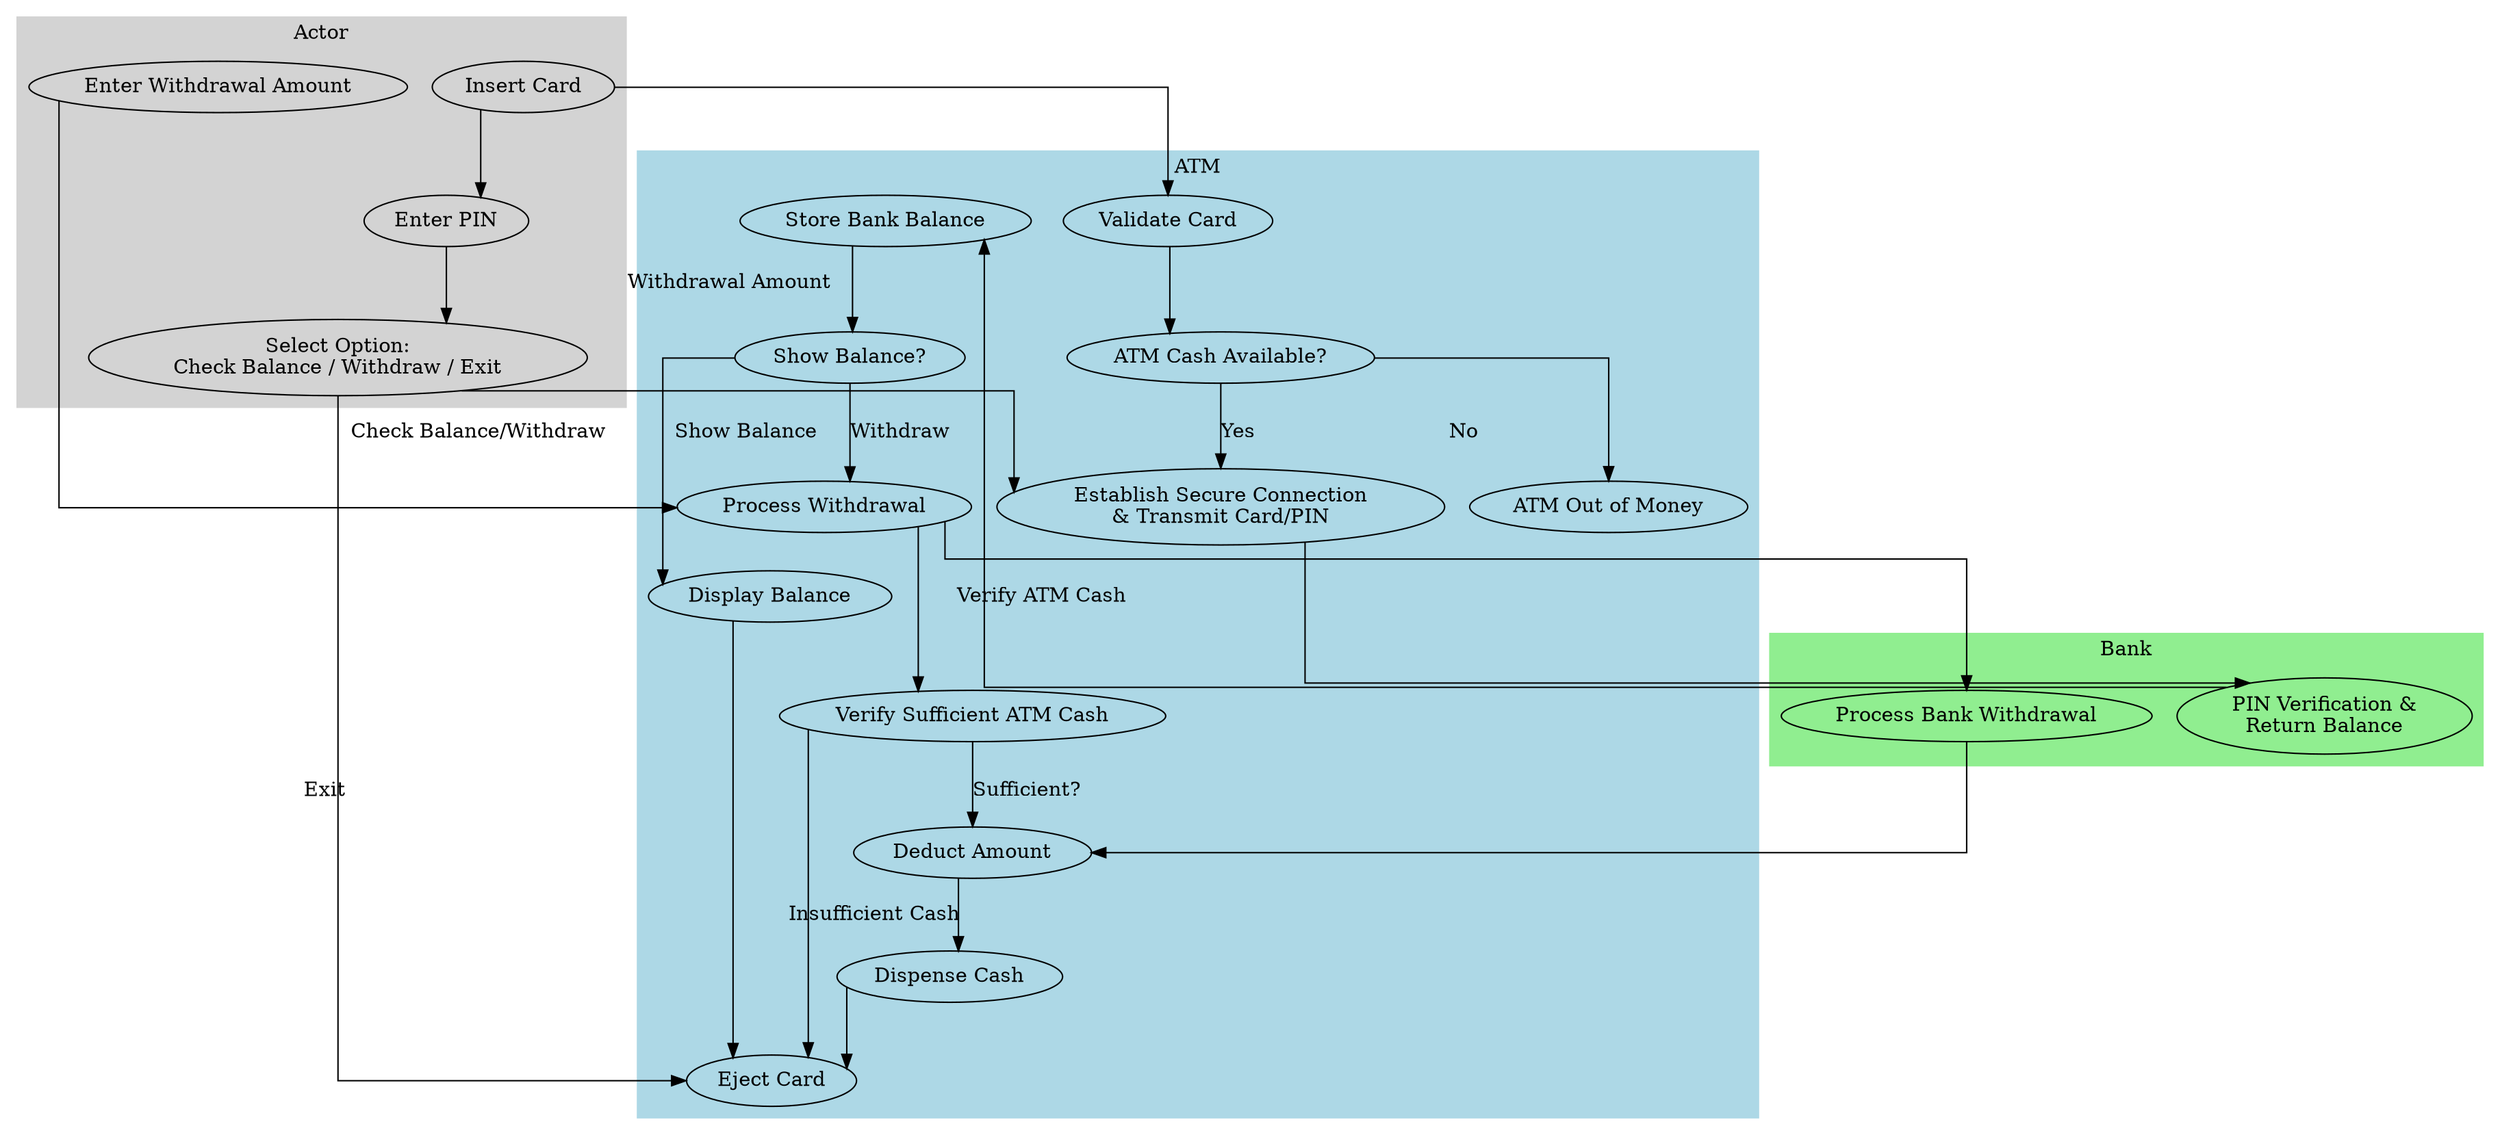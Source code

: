 digraph ATM_Activity_Diagram {
	rankdir=TB splines=ortho
	subgraph cluster_actor {
		color=lightgrey label=Actor style=filled
		a1 [label="Insert Card"]
		a2 [label="Enter PIN"]
		a3 [label="Select Option:
Check Balance / Withdraw / Exit"]
		a4 [label="Enter Withdrawal Amount"]
	}
	subgraph cluster_atm {
		color=lightblue label=ATM style=filled
		atm1 [label="Validate Card"]
		atm2 [label="ATM Cash Available?"]
		atm3 [label="ATM Out of Money"]
		atm4 [label="Establish Secure Connection
& Transmit Card/PIN"]
		atm5 [label="Store Bank Balance"]
		atm6 [label="Show Balance?"]
		atm7 [label="Display Balance"]
		atm8 [label="Process Withdrawal"]
		atm9 [label="Verify Sufficient ATM Cash"]
		atm10 [label="Deduct Amount"]
		atm11 [label="Dispense Cash"]
		atm12 [label="Eject Card"]
	}
	subgraph cluster_bank {
		color=lightgreen label=Bank style=filled
		b1 [label="PIN Verification &
Return Balance"]
		b2 [label="Process Bank Withdrawal"]
	}
	a1 -> a2
	a2 -> a3
	a3 -> atm12 [label=Exit]
	a3 -> atm4 [label="Check Balance/Withdraw"]
	a1 -> atm1
	atm1 -> atm2
	atm2 -> atm4 [label=Yes]
	atm2 -> atm3 [label=No]
	atm4 -> b1
	b1 -> atm5
	atm5 -> atm6
	atm6 -> atm7 [label="Show Balance"]
	atm7 -> atm12
	atm6 -> atm8 [label=Withdraw]
	a4 -> atm8 [label="Withdrawal Amount"]
	atm8 -> b2
	b2 -> atm10
	atm8 -> atm9 [label="Verify ATM Cash"]
	atm9 -> atm10 [label="Sufficient?"]
	atm9 -> atm12 [label="Insufficient Cash"]
	atm10 -> atm11
	atm11 -> atm12
}

